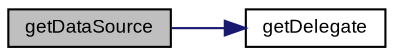 digraph "getDataSource"
{
  bgcolor="transparent";
  edge [fontname="Arial",fontsize="9",labelfontname="Arial",labelfontsize="9"];
  node [fontname="Arial",fontsize="9",shape=record];
  rankdir="LR";
  Node1 [label="getDataSource",height=0.2,width=0.4,color="black", fillcolor="grey75", style="filled" fontcolor="black"];
  Node1 -> Node2 [color="midnightblue",fontsize="9",style="solid",fontname="Arial"];
  Node2 [label="getDelegate",height=0.2,width=0.4,color="black",URL="$class_v_s_t_g_u_i_1_1_c_data_browser.html#aba4218360be06ab3136f7ee0e6b39c1d",tooltip="get delegate object "];
}
